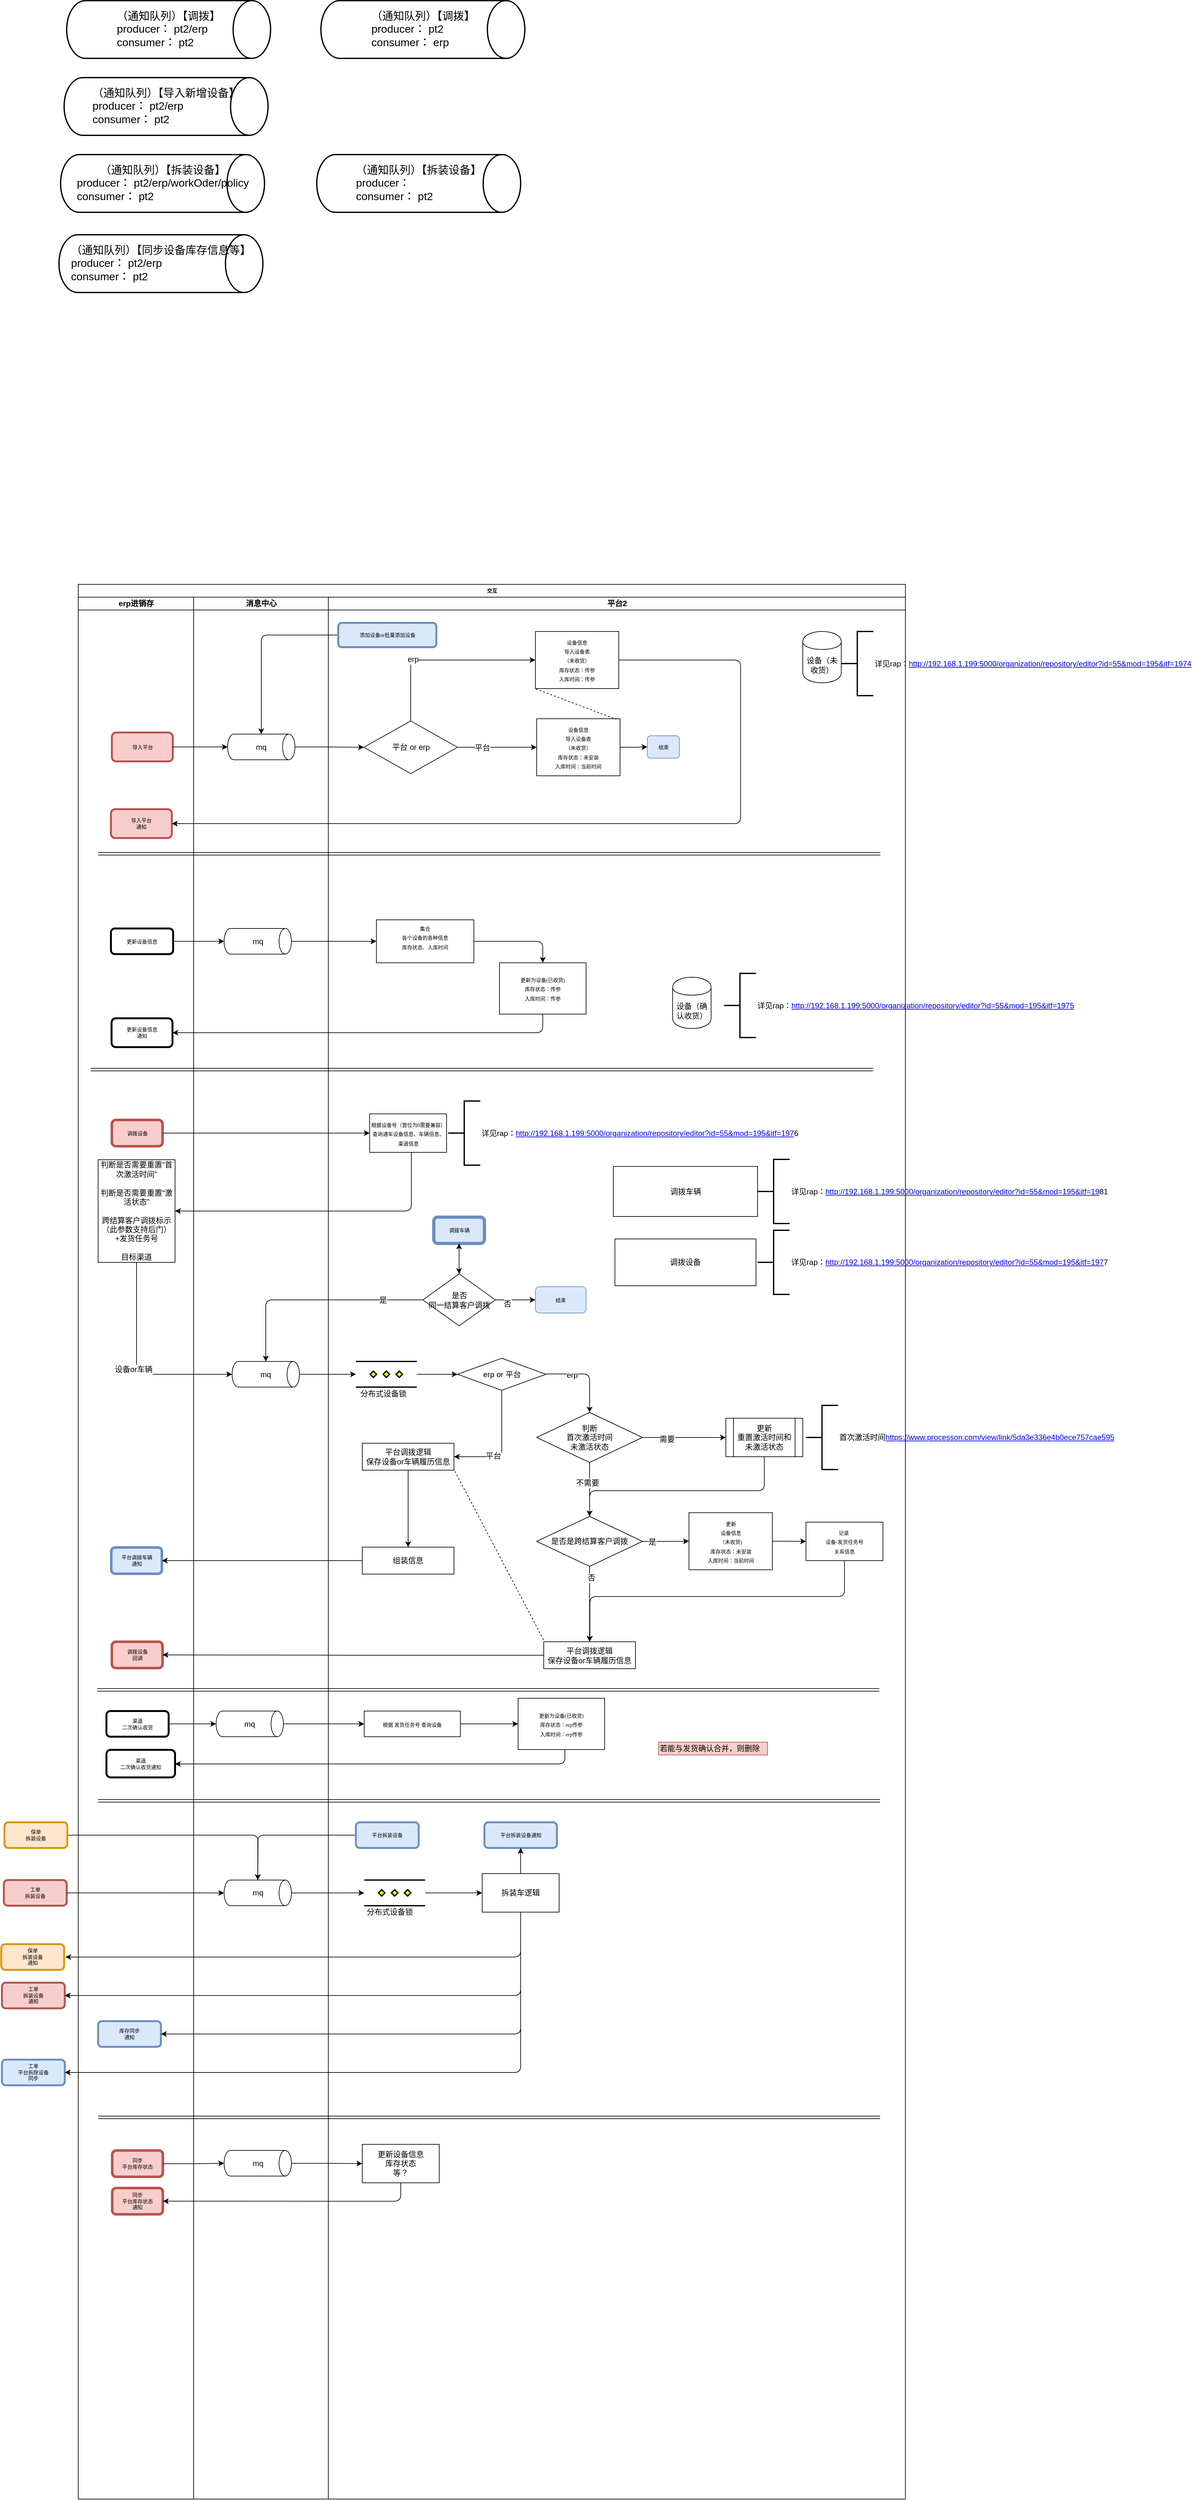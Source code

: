 <mxfile version="12.1.0" type="github" pages="1"><diagram name="Page-1" id="74e2e168-ea6b-b213-b513-2b3c1d86103e"><mxGraphModel dx="2528" dy="1646" grid="1" gridSize="10" guides="1" tooltips="1" connect="1" arrows="1" fold="1" page="1" pageScale="1" pageWidth="1100" pageHeight="850" background="#ffffff" math="0" shadow="0"><root><mxCell id="0"/><mxCell id="1" parent="0"/><mxCell id="77e6c97f196da883-1" value="交互" style="swimlane;html=1;childLayout=stackLayout;startSize=20;rounded=0;shadow=0;labelBackgroundColor=none;strokeColor=#000000;strokeWidth=1;fillColor=#ffffff;fontFamily=Verdana;fontSize=8;fontColor=#000000;align=center;" parent="1" vertex="1"><mxGeometry x="80" y="120" width="1290" height="2985" as="geometry"/></mxCell><mxCell id="77e6c97f196da883-2" value="erp进销存" style="swimlane;html=1;startSize=20;" parent="77e6c97f196da883-1" vertex="1"><mxGeometry y="20" width="180" height="2965" as="geometry"/></mxCell><mxCell id="77e6c97f196da883-8" value="导入平台" style="rounded=1;whiteSpace=wrap;html=1;shadow=0;labelBackgroundColor=none;strokeColor=#b85450;strokeWidth=3;fillColor=#f8cecc;fontFamily=Verdana;fontSize=8;align=center;" parent="77e6c97f196da883-2" vertex="1"><mxGeometry x="52.5" y="211" width="95" height="45" as="geometry"/></mxCell><mxCell id="77e6c97f196da883-9" value="更新设备信息" style="rounded=1;whiteSpace=wrap;html=1;shadow=0;labelBackgroundColor=none;strokeColor=#000000;strokeWidth=3;fillColor=#ffffff;fontFamily=Verdana;fontSize=8;fontColor=#000000;align=center;" parent="77e6c97f196da883-2" vertex="1"><mxGeometry x="51" y="516.5" width="97" height="40" as="geometry"/></mxCell><mxCell id="zzndENpx0boXt8F3LTmc-22" value="调拨设备" style="rounded=1;whiteSpace=wrap;html=1;shadow=0;labelBackgroundColor=none;strokeColor=#b85450;strokeWidth=4;fillColor=#f8cecc;fontFamily=Verdana;fontSize=8;align=center;" parent="77e6c97f196da883-2" vertex="1"><mxGeometry x="52.5" y="815" width="79" height="41" as="geometry"/></mxCell><mxCell id="zzndENpx0boXt8F3LTmc-29" value="判断是否需要重置“首次激活时间”&lt;br&gt;&lt;br&gt;判断是否需要重置“激活状态”&lt;br&gt;&lt;br&gt;跨结算客户调拨标示（此参数支持后门）&lt;br&gt;+发货任务号&lt;br&gt;&lt;br&gt;目标渠道" style="rounded=0;whiteSpace=wrap;html=1;" parent="77e6c97f196da883-2" vertex="1"><mxGeometry x="31" y="877" width="120" height="160" as="geometry"/></mxCell><mxCell id="D1fkWWdUB6Wvw9z3cZuo-23" value="导入平台&lt;br&gt;通知" style="rounded=1;whiteSpace=wrap;html=1;shadow=0;labelBackgroundColor=none;strokeColor=#b85450;strokeWidth=3;fillColor=#f8cecc;fontFamily=Verdana;fontSize=8;align=center;" parent="77e6c97f196da883-2" vertex="1"><mxGeometry x="51" y="330.5" width="95" height="45" as="geometry"/></mxCell><mxCell id="zzndENpx0boXt8F3LTmc-28" value="" style="shape=link;html=1;" parent="77e6c97f196da883-2" edge="1"><mxGeometry width="50" height="50" relative="1" as="geometry"><mxPoint x="19.5" y="736.5" as="sourcePoint"/><mxPoint x="1239.5" y="736.5" as="targetPoint"/></mxGeometry></mxCell><mxCell id="D1fkWWdUB6Wvw9z3cZuo-28" value="更新设备信息&lt;br&gt;通知" style="rounded=1;whiteSpace=wrap;html=1;shadow=0;labelBackgroundColor=none;strokeColor=#000000;strokeWidth=3;fillColor=#ffffff;fontFamily=Verdana;fontSize=8;fontColor=#000000;align=center;" parent="77e6c97f196da883-2" vertex="1"><mxGeometry x="52" y="656.5" width="95" height="45" as="geometry"/></mxCell><mxCell id="D1fkWWdUB6Wvw9z3cZuo-166" value="调拨设备&lt;br&gt;回调" style="rounded=1;whiteSpace=wrap;html=1;shadow=0;labelBackgroundColor=none;strokeColor=#b85450;strokeWidth=4;fillColor=#f8cecc;fontFamily=Verdana;fontSize=8;align=center;" parent="77e6c97f196da883-2" vertex="1"><mxGeometry x="52.5" y="1628.5" width="79" height="41" as="geometry"/></mxCell><mxCell id="D1fkWWdUB6Wvw9z3cZuo-308" value="平台调拨车辆&lt;br&gt;通知" style="rounded=1;whiteSpace=wrap;html=1;shadow=0;labelBackgroundColor=none;strokeColor=#6c8ebf;strokeWidth=4;fillColor=#dae8fc;fontFamily=Verdana;fontSize=8;align=center;" parent="77e6c97f196da883-2" vertex="1"><mxGeometry x="51.5" y="1481.5" width="79" height="41" as="geometry"/></mxCell><mxCell id="D1fkWWdUB6Wvw9z3cZuo-419" value="库存同步&lt;br&gt;通知" style="rounded=1;whiteSpace=wrap;html=1;shadow=0;labelBackgroundColor=none;strokeColor=#6c8ebf;strokeWidth=3;fillColor=#dae8fc;fontFamily=Verdana;fontSize=8;align=center;" parent="77e6c97f196da883-2" vertex="1"><mxGeometry x="31" y="2220" width="98" height="40" as="geometry"/></mxCell><mxCell id="D1fkWWdUB6Wvw9z3cZuo-430" value="" style="shape=link;html=1;" parent="77e6c97f196da883-2" edge="1"><mxGeometry width="50" height="50" relative="1" as="geometry"><mxPoint x="31" y="2370" as="sourcePoint"/><mxPoint x="1250.5" y="2370" as="targetPoint"/></mxGeometry></mxCell><mxCell id="D1fkWWdUB6Wvw9z3cZuo-433" value="同步&lt;br&gt;平台库存状态" style="rounded=1;whiteSpace=wrap;html=1;shadow=0;labelBackgroundColor=none;strokeColor=#b85450;strokeWidth=4;fillColor=#f8cecc;fontFamily=Verdana;fontSize=8;align=center;" parent="77e6c97f196da883-2" vertex="1"><mxGeometry x="53" y="2421.667" width="79" height="41" as="geometry"/></mxCell><mxCell id="D1fkWWdUB6Wvw9z3cZuo-442" value="同步&lt;br&gt;平台库存状态&lt;br&gt;通知" style="rounded=1;whiteSpace=wrap;html=1;shadow=0;labelBackgroundColor=none;strokeColor=#b85450;strokeWidth=4;fillColor=#f8cecc;fontFamily=Verdana;fontSize=8;align=center;" parent="77e6c97f196da883-2" vertex="1"><mxGeometry x="53" y="2480.167" width="79" height="41" as="geometry"/></mxCell><mxCell id="zzndENpx0boXt8F3LTmc-25" style="edgeStyle=orthogonalEdgeStyle;rounded=1;orthogonalLoop=1;jettySize=auto;html=1;entryX=0;entryY=0.5;entryDx=0;entryDy=0;" parent="77e6c97f196da883-1" source="zzndENpx0boXt8F3LTmc-22" target="zzndENpx0boXt8F3LTmc-24" edge="1"><mxGeometry relative="1" as="geometry"/></mxCell><mxCell id="D1fkWWdUB6Wvw9z3cZuo-122" style="edgeStyle=orthogonalEdgeStyle;rounded=1;orthogonalLoop=1;jettySize=auto;html=1;entryX=1;entryY=0.5;entryDx=0;entryDy=0;" parent="77e6c97f196da883-1" source="zzndENpx0boXt8F3LTmc-24" target="zzndENpx0boXt8F3LTmc-29" edge="1"><mxGeometry relative="1" as="geometry"><Array as="points"><mxPoint x="519.5" y="976.5"/></Array></mxGeometry></mxCell><mxCell id="O4f6FyTcEPhxwh4ODSin-30" style="edgeStyle=orthogonalEdgeStyle;rounded=1;orthogonalLoop=1;jettySize=auto;html=1;strokeColor=#000000;entryX=0;entryY=0.5;entryDx=0;entryDy=0;entryPerimeter=0;" parent="77e6c97f196da883-1" source="zzndENpx0boXt8F3LTmc-29" target="D1fkWWdUB6Wvw9z3cZuo-169" edge="1"><mxGeometry relative="1" as="geometry"><Array as="points"><mxPoint x="91" y="1231"/></Array><mxPoint x="90.029" y="1217.559" as="sourcePoint"/><mxPoint x="244.147" y="1347.029" as="targetPoint"/></mxGeometry></mxCell><mxCell id="O4f6FyTcEPhxwh4ODSin-33" value="设备or车辆" style="text;html=1;resizable=0;points=[];align=center;verticalAlign=middle;labelBackgroundColor=#ffffff;" parent="O4f6FyTcEPhxwh4ODSin-30" vertex="1" connectable="0"><mxGeometry x="0.029" y="-4" relative="1" as="geometry"><mxPoint x="-1" as="offset"/></mxGeometry></mxCell><mxCell id="D1fkWWdUB6Wvw9z3cZuo-162" style="edgeStyle=orthogonalEdgeStyle;rounded=1;orthogonalLoop=1;jettySize=auto;html=1;exitX=0;exitY=0.5;exitDx=0;exitDy=0;" parent="77e6c97f196da883-1" source="D1fkWWdUB6Wvw9z3cZuo-312" target="D1fkWWdUB6Wvw9z3cZuo-166" edge="1"><mxGeometry relative="1" as="geometry"><mxPoint x="329.167" y="1669.5" as="targetPoint"/><mxPoint x="705" y="1669" as="sourcePoint"/></mxGeometry></mxCell><mxCell id="D1fkWWdUB6Wvw9z3cZuo-182" style="edgeStyle=orthogonalEdgeStyle;rounded=1;orthogonalLoop=1;jettySize=auto;html=1;entryX=0.5;entryY=0;entryDx=0;entryDy=0;entryPerimeter=0;" parent="77e6c97f196da883-1" source="D1fkWWdUB6Wvw9z3cZuo-177" target="D1fkWWdUB6Wvw9z3cZuo-169" edge="1"><mxGeometry relative="1" as="geometry"/></mxCell><mxCell id="D1fkWWdUB6Wvw9z3cZuo-183" value="是" style="text;html=1;resizable=0;points=[];align=center;verticalAlign=middle;labelBackgroundColor=#ffffff;" parent="D1fkWWdUB6Wvw9z3cZuo-182" vertex="1" connectable="0"><mxGeometry x="-0.631" relative="1" as="geometry"><mxPoint as="offset"/></mxGeometry></mxCell><mxCell id="D1fkWWdUB6Wvw9z3cZuo-213" style="edgeStyle=orthogonalEdgeStyle;rounded=1;orthogonalLoop=1;jettySize=auto;html=1;entryX=0.5;entryY=0;entryDx=0;entryDy=0;entryPerimeter=0;" parent="77e6c97f196da883-1" source="D1fkWWdUB6Wvw9z3cZuo-212" target="D1fkWWdUB6Wvw9z3cZuo-170" edge="1"><mxGeometry relative="1" as="geometry"/></mxCell><mxCell id="zzndENpx0boXt8F3LTmc-4" style="edgeStyle=orthogonalEdgeStyle;rounded=1;orthogonalLoop=1;jettySize=auto;html=1;entryX=0;entryY=0.5;entryDx=0;entryDy=0;entryPerimeter=0;" parent="77e6c97f196da883-1" source="77e6c97f196da883-8" target="D1fkWWdUB6Wvw9z3cZuo-170" edge="1"><mxGeometry relative="1" as="geometry"><mxPoint x="235.5" y="307.588" as="targetPoint"/></mxGeometry></mxCell><mxCell id="D1fkWWdUB6Wvw9z3cZuo-216" style="edgeStyle=orthogonalEdgeStyle;rounded=1;orthogonalLoop=1;jettySize=auto;html=1;entryX=0;entryY=0.5;entryDx=0;entryDy=0;" parent="77e6c97f196da883-1" source="D1fkWWdUB6Wvw9z3cZuo-170" target="D1fkWWdUB6Wvw9z3cZuo-215" edge="1"><mxGeometry relative="1" as="geometry"/></mxCell><mxCell id="D1fkWWdUB6Wvw9z3cZuo-12" style="edgeStyle=orthogonalEdgeStyle;rounded=0;orthogonalLoop=1;jettySize=auto;html=1;entryX=0;entryY=0.5;entryDx=0;entryDy=0;entryPerimeter=0;" parent="77e6c97f196da883-1" source="77e6c97f196da883-9" target="D1fkWWdUB6Wvw9z3cZuo-172" edge="1"><mxGeometry relative="1" as="geometry"><mxPoint x="238.5" y="556.382" as="targetPoint"/></mxGeometry></mxCell><mxCell id="D1fkWWdUB6Wvw9z3cZuo-14" style="edgeStyle=orthogonalEdgeStyle;rounded=0;orthogonalLoop=1;jettySize=auto;html=1;" parent="77e6c97f196da883-1" source="D1fkWWdUB6Wvw9z3cZuo-172" target="zzndENpx0boXt8F3LTmc-6" edge="1"><mxGeometry relative="1" as="geometry"><mxPoint x="313.5" y="556.382" as="sourcePoint"/></mxGeometry></mxCell><mxCell id="D1fkWWdUB6Wvw9z3cZuo-225" style="edgeStyle=orthogonalEdgeStyle;rounded=1;orthogonalLoop=1;jettySize=auto;html=1;" parent="77e6c97f196da883-1" source="D1fkWWdUB6Wvw9z3cZuo-119" target="D1fkWWdUB6Wvw9z3cZuo-28" edge="1"><mxGeometry relative="1" as="geometry"><mxPoint x="329.167" y="698.667" as="targetPoint"/><Array as="points"><mxPoint x="724" y="699"/></Array></mxGeometry></mxCell><mxCell id="D1fkWWdUB6Wvw9z3cZuo-1" value="消息中心" style="swimlane;html=1;startSize=20;" parent="77e6c97f196da883-1" vertex="1"><mxGeometry x="180" y="20" width="210" height="2965" as="geometry"/></mxCell><mxCell id="D1fkWWdUB6Wvw9z3cZuo-169" value="mq" style="strokeWidth=1;html=1;shape=mxgraph.flowchart.direct_data;whiteSpace=wrap;" parent="D1fkWWdUB6Wvw9z3cZuo-1" vertex="1"><mxGeometry x="60" y="1191.5" width="105" height="40" as="geometry"/></mxCell><mxCell id="D1fkWWdUB6Wvw9z3cZuo-170" value="mq" style="strokeWidth=1;html=1;shape=mxgraph.flowchart.direct_data;whiteSpace=wrap;" parent="D1fkWWdUB6Wvw9z3cZuo-1" vertex="1"><mxGeometry x="53" y="213.5" width="105" height="40" as="geometry"/></mxCell><mxCell id="D1fkWWdUB6Wvw9z3cZuo-172" value="mq" style="strokeWidth=1;html=1;shape=mxgraph.flowchart.direct_data;whiteSpace=wrap;" parent="D1fkWWdUB6Wvw9z3cZuo-1" vertex="1"><mxGeometry x="47.5" y="516.5" width="105" height="40" as="geometry"/></mxCell><mxCell id="D1fkWWdUB6Wvw9z3cZuo-406" value="mq" style="strokeWidth=1;html=1;shape=mxgraph.flowchart.direct_data;whiteSpace=wrap;" parent="D1fkWWdUB6Wvw9z3cZuo-1" vertex="1"><mxGeometry x="47.5" y="2000.059" width="105" height="40" as="geometry"/></mxCell><mxCell id="D1fkWWdUB6Wvw9z3cZuo-437" value="mq" style="strokeWidth=1;html=1;shape=mxgraph.flowchart.direct_data;whiteSpace=wrap;" parent="D1fkWWdUB6Wvw9z3cZuo-1" vertex="1"><mxGeometry x="47.5" y="2421.559" width="105" height="40" as="geometry"/></mxCell><mxCell id="D1fkWWdUB6Wvw9z3cZuo-315" style="edgeStyle=orthogonalEdgeStyle;rounded=1;orthogonalLoop=1;jettySize=auto;html=1;entryX=1;entryY=0.5;entryDx=0;entryDy=0;endArrow=classic;endFill=1;" parent="77e6c97f196da883-1" source="D1fkWWdUB6Wvw9z3cZuo-311" target="D1fkWWdUB6Wvw9z3cZuo-308" edge="1"><mxGeometry relative="1" as="geometry"/></mxCell><mxCell id="D1fkWWdUB6Wvw9z3cZuo-399" style="edgeStyle=orthogonalEdgeStyle;rounded=1;orthogonalLoop=1;jettySize=auto;html=1;entryX=1;entryY=0.5;entryDx=0;entryDy=0;endArrow=classic;endFill=1;" parent="77e6c97f196da883-1" source="D1fkWWdUB6Wvw9z3cZuo-395" target="D1fkWWdUB6Wvw9z3cZuo-23" edge="1"><mxGeometry relative="1" as="geometry"><Array as="points"><mxPoint x="1033" y="373"/></Array></mxGeometry></mxCell><mxCell id="D1fkWWdUB6Wvw9z3cZuo-408" style="edgeStyle=orthogonalEdgeStyle;rounded=1;orthogonalLoop=1;jettySize=auto;html=1;endArrow=classic;endFill=1;" parent="77e6c97f196da883-1" source="D1fkWWdUB6Wvw9z3cZuo-402" target="D1fkWWdUB6Wvw9z3cZuo-406" edge="1"><mxGeometry relative="1" as="geometry"/></mxCell><mxCell id="D1fkWWdUB6Wvw9z3cZuo-411" style="edgeStyle=orthogonalEdgeStyle;rounded=1;orthogonalLoop=1;jettySize=auto;html=1;endArrow=classic;endFill=1;" parent="77e6c97f196da883-1" source="D1fkWWdUB6Wvw9z3cZuo-406" target="D1fkWWdUB6Wvw9z3cZuo-413" edge="1"><mxGeometry relative="1" as="geometry"><mxPoint x="440" y="2040.059" as="targetPoint"/></mxGeometry></mxCell><mxCell id="D1fkWWdUB6Wvw9z3cZuo-428" style="edgeStyle=orthogonalEdgeStyle;rounded=1;orthogonalLoop=1;jettySize=auto;html=1;endArrow=classic;endFill=1;" parent="77e6c97f196da883-1" source="D1fkWWdUB6Wvw9z3cZuo-169" target="D1fkWWdUB6Wvw9z3cZuo-426" edge="1"><mxGeometry relative="1" as="geometry"/></mxCell><mxCell id="D1fkWWdUB6Wvw9z3cZuo-438" style="edgeStyle=orthogonalEdgeStyle;rounded=1;orthogonalLoop=1;jettySize=auto;html=1;entryX=0;entryY=0.5;entryDx=0;entryDy=0;entryPerimeter=0;endArrow=classic;endFill=1;" parent="77e6c97f196da883-1" source="D1fkWWdUB6Wvw9z3cZuo-433" target="D1fkWWdUB6Wvw9z3cZuo-437" edge="1"><mxGeometry relative="1" as="geometry"/></mxCell><mxCell id="D1fkWWdUB6Wvw9z3cZuo-439" style="edgeStyle=orthogonalEdgeStyle;rounded=1;orthogonalLoop=1;jettySize=auto;html=1;endArrow=classic;endFill=1;entryX=0;entryY=0.5;entryDx=0;entryDy=0;" parent="77e6c97f196da883-1" source="D1fkWWdUB6Wvw9z3cZuo-437" target="D1fkWWdUB6Wvw9z3cZuo-440" edge="1"><mxGeometry relative="1" as="geometry"><mxPoint x="430" y="2461.559" as="targetPoint"/></mxGeometry></mxCell><mxCell id="D1fkWWdUB6Wvw9z3cZuo-441" style="edgeStyle=orthogonalEdgeStyle;rounded=1;orthogonalLoop=1;jettySize=auto;html=1;endArrow=classic;endFill=1;entryX=1;entryY=0.5;entryDx=0;entryDy=0;" parent="77e6c97f196da883-1" source="D1fkWWdUB6Wvw9z3cZuo-440" target="D1fkWWdUB6Wvw9z3cZuo-442" edge="1"><mxGeometry relative="1" as="geometry"><mxPoint x="160" y="2520" as="targetPoint"/><Array as="points"><mxPoint x="503" y="2520"/></Array></mxGeometry></mxCell><mxCell id="77e6c97f196da883-3" value="平台2" style="swimlane;html=1;startSize=20;" parent="77e6c97f196da883-1" vertex="1"><mxGeometry x="390" y="20" width="900" height="2965" as="geometry"/></mxCell><mxCell id="D1fkWWdUB6Wvw9z3cZuo-397" value="" style="edgeStyle=orthogonalEdgeStyle;rounded=1;orthogonalLoop=1;jettySize=auto;html=1;endArrow=classic;endFill=1;" parent="77e6c97f196da883-3" source="zzndENpx0boXt8F3LTmc-2" target="D1fkWWdUB6Wvw9z3cZuo-398" edge="1"><mxGeometry relative="1" as="geometry"><mxPoint x="535" y="234.0" as="targetPoint"/></mxGeometry></mxCell><mxCell id="zzndENpx0boXt8F3LTmc-2" value="&lt;span style=&quot;font-family: &amp;#34;verdana&amp;#34; ; font-size: 8px ; white-space: normal&quot;&gt;设备信息&lt;br&gt;导入设备表&lt;br&gt;（未收货）&lt;br&gt;库存状态：未安装&lt;br&gt;入库时间：当前时间&lt;/span&gt;&lt;span style=&quot;font-family: &amp;#34;verdana&amp;#34; ; font-size: 8px ; white-space: normal&quot;&gt;&lt;br&gt;&lt;/span&gt;" style="rounded=0;whiteSpace=wrap;html=1;" parent="77e6c97f196da883-3" vertex="1"><mxGeometry x="325" y="189.5" width="130" height="89" as="geometry"/></mxCell><mxCell id="D1fkWWdUB6Wvw9z3cZuo-120" style="edgeStyle=orthogonalEdgeStyle;rounded=1;orthogonalLoop=1;jettySize=auto;html=1;entryX=0.5;entryY=0;entryDx=0;entryDy=0;" parent="77e6c97f196da883-3" source="zzndENpx0boXt8F3LTmc-6" target="D1fkWWdUB6Wvw9z3cZuo-119" edge="1"><mxGeometry relative="1" as="geometry"/></mxCell><mxCell id="zzndENpx0boXt8F3LTmc-6" value="&lt;span style=&quot;font-family: &amp;#34;verdana&amp;#34; ; font-size: 8px ; white-space: normal&quot;&gt;集合&lt;br&gt;各个设备的各种信息&lt;br&gt;库存状态、入库时间&lt;br&gt;&lt;br&gt;&lt;/span&gt;" style="rounded=0;whiteSpace=wrap;html=1;" parent="77e6c97f196da883-3" vertex="1"><mxGeometry x="75" y="503" width="152" height="67" as="geometry"/></mxCell><mxCell id="zzndENpx0boXt8F3LTmc-17" value="设备（未收货）" style="shape=cylinder;whiteSpace=wrap;html=1;boundedLbl=1;backgroundOutline=1;" parent="77e6c97f196da883-3" vertex="1"><mxGeometry x="740" y="53.5" width="60" height="80" as="geometry"/></mxCell><mxCell id="zzndENpx0boXt8F3LTmc-20" value="设备（确认收货）" style="shape=cylinder;whiteSpace=wrap;html=1;boundedLbl=1;backgroundOutline=1;" parent="77e6c97f196da883-3" vertex="1"><mxGeometry x="537" y="592.5" width="60" height="80" as="geometry"/></mxCell><mxCell id="zzndENpx0boXt8F3LTmc-24" value="&lt;span style=&quot;font-family: &amp;#34;verdana&amp;#34; ; font-size: 8px ; white-space: normal&quot;&gt;根据设备号（首位为0需要兼容）&lt;br&gt;查询通车设备信息、车辆信息、渠道信息&lt;br&gt;&lt;/span&gt;" style="rounded=0;whiteSpace=wrap;html=1;" parent="77e6c97f196da883-3" vertex="1"><mxGeometry x="64.5" y="805.5" width="120" height="60" as="geometry"/></mxCell><mxCell id="zzndENpx0boXt8F3LTmc-31" value="调拨设备&lt;br&gt;" style="rounded=0;whiteSpace=wrap;html=1;" parent="77e6c97f196da883-3" vertex="1"><mxGeometry x="447" y="1000.5" width="220" height="73" as="geometry"/></mxCell><mxCell id="zzndENpx0boXt8F3LTmc-33" value="详见rap：&lt;a href=&quot;http://192.168.1.199:5000/organization/repository/editor?id=55&amp;amp;mod=195&amp;amp;itf=1975&quot;&gt;http://192.168.1.199:5000/organization/repository/editor?id=55&amp;amp;mod=195&amp;amp;itf=197&lt;/a&gt;6" style="strokeWidth=2;html=1;shape=mxgraph.flowchart.annotation_2;align=left;labelPosition=right;pointerEvents=1;connectable=0;" parent="77e6c97f196da883-3" vertex="1"><mxGeometry x="187" y="785.5" width="50" height="100" as="geometry"/></mxCell><mxCell id="zzndENpx0boXt8F3LTmc-34" value="详见rap：&lt;a href=&quot;http://192.168.1.199:5000/organization/repository/editor?id=55&amp;amp;mod=195&amp;amp;itf=1974&quot;&gt;http://192.168.1.199:5000/organization/repository/editor?id=55&amp;amp;mod=195&amp;amp;itf=1974&lt;/a&gt;" style="strokeWidth=2;html=1;shape=mxgraph.flowchart.annotation_2;align=left;labelPosition=right;pointerEvents=1;connectable=0;rotation=0;" parent="77e6c97f196da883-3" vertex="1"><mxGeometry x="800" y="53.5" width="50" height="100" as="geometry"/></mxCell><mxCell id="zzndENpx0boXt8F3LTmc-35" value="详见rap：&lt;a href=&quot;http://192.168.1.199:5000/organization/repository/editor?id=55&amp;amp;mod=195&amp;amp;itf=1975&quot;&gt;http://192.168.1.199:5000/organization/repository/editor?id=55&amp;amp;mod=195&amp;amp;itf=1975&lt;/a&gt;" style="strokeWidth=2;html=1;shape=mxgraph.flowchart.annotation_2;align=left;labelPosition=right;pointerEvents=1;connectable=0;rotation=0;" parent="77e6c97f196da883-3" vertex="1"><mxGeometry x="617" y="586.5" width="50" height="100" as="geometry"/></mxCell><mxCell id="zzndENpx0boXt8F3LTmc-39" value="详见rap：&lt;a href=&quot;http://192.168.1.199:5000/organization/repository/editor?id=55&amp;amp;mod=195&amp;amp;itf=1975&quot;&gt;http://192.168.1.199:5000/organization/repository/editor?id=55&amp;amp;mod=195&amp;amp;itf=197&lt;/a&gt;7" style="strokeWidth=2;html=1;shape=mxgraph.flowchart.annotation_2;align=left;labelPosition=right;pointerEvents=1;connectable=0;" parent="77e6c97f196da883-3" vertex="1"><mxGeometry x="669.5" y="987" width="50" height="100" as="geometry"/></mxCell><mxCell id="O4f6FyTcEPhxwh4ODSin-27" value="&lt;span style=&quot;white-space: normal&quot;&gt;调拨车辆&lt;/span&gt;" style="rounded=0;whiteSpace=wrap;html=1;" parent="77e6c97f196da883-3" vertex="1"><mxGeometry x="444.5" y="887.5" width="225" height="78" as="geometry"/></mxCell><mxCell id="O4f6FyTcEPhxwh4ODSin-31" value="详见rap：&lt;a href=&quot;http://192.168.1.199:5000/organization/repository/editor?id=55&amp;amp;mod=195&amp;amp;itf=1975&quot;&gt;http://192.168.1.199:5000/organization/repository/editor?id=55&amp;amp;mod=195&amp;amp;itf=19&lt;/a&gt;81" style="strokeWidth=2;html=1;shape=mxgraph.flowchart.annotation_2;align=left;labelPosition=right;pointerEvents=1;connectable=0;" parent="77e6c97f196da883-3" vertex="1"><mxGeometry x="669.5" y="876.5" width="50" height="100" as="geometry"/></mxCell><mxCell id="D1fkWWdUB6Wvw9z3cZuo-45" value="&lt;span style=&quot;font-family: &amp;#34;verdana&amp;#34; ; font-size: 8px&quot;&gt;记录&amp;nbsp;&lt;/span&gt;&lt;br style=&quot;font-family: &amp;#34;verdana&amp;#34; ; font-size: 8px&quot;&gt;&lt;span style=&quot;font-family: &amp;#34;verdana&amp;#34; ; font-size: 8px&quot;&gt;设备-发货任务号&lt;/span&gt;&lt;br style=&quot;font-family: &amp;#34;verdana&amp;#34; ; font-size: 8px&quot;&gt;&lt;span style=&quot;font-family: &amp;#34;verdana&amp;#34; ; font-size: 8px&quot;&gt;关系信息&lt;/span&gt;" style="rounded=0;whiteSpace=wrap;html=1;" parent="77e6c97f196da883-3" vertex="1"><mxGeometry x="745" y="1442" width="120" height="60" as="geometry"/></mxCell><mxCell id="D1fkWWdUB6Wvw9z3cZuo-119" value="&lt;span style=&quot;font-family: &amp;#34;verdana&amp;#34; ; font-size: 8px ; white-space: normal&quot;&gt;更新为设备(已收货)&lt;br&gt;库存状态：传参&lt;br&gt;入库时间：&lt;/span&gt;&lt;span style=&quot;font-family: &amp;#34;verdana&amp;#34; ; font-size: 8px&quot;&gt;传参&lt;/span&gt;&lt;span style=&quot;font-family: &amp;#34;verdana&amp;#34; ; font-size: 8px ; white-space: normal&quot;&gt;&lt;br&gt;&lt;/span&gt;" style="rounded=0;whiteSpace=wrap;html=1;" parent="77e6c97f196da883-3" vertex="1"><mxGeometry x="267" y="570" width="135" height="80" as="geometry"/></mxCell><mxCell id="D1fkWWdUB6Wvw9z3cZuo-124" value="首次激活时间&lt;a href=&quot;https://www.processon.com/view/link/5da3e336e4b0ece757cae595&quot;&gt;https://www.processon.com/view/link/5da3e336e4b0ece757cae595&lt;/a&gt;" style="strokeWidth=2;html=1;shape=mxgraph.flowchart.annotation_2;align=left;labelPosition=right;pointerEvents=1;connectable=0;" parent="77e6c97f196da883-3" vertex="1"><mxGeometry x="745" y="1260" width="50" height="100" as="geometry"/></mxCell><mxCell id="D1fkWWdUB6Wvw9z3cZuo-152" value="" style="edgeStyle=orthogonalEdgeStyle;rounded=1;orthogonalLoop=1;jettySize=auto;html=1;" parent="77e6c97f196da883-3" source="D1fkWWdUB6Wvw9z3cZuo-125" target="D1fkWWdUB6Wvw9z3cZuo-150" edge="1"><mxGeometry relative="1" as="geometry"/></mxCell><mxCell id="D1fkWWdUB6Wvw9z3cZuo-154" value="是" style="text;html=1;resizable=0;points=[];align=center;verticalAlign=middle;labelBackgroundColor=#ffffff;" parent="D1fkWWdUB6Wvw9z3cZuo-152" vertex="1" connectable="0"><mxGeometry x="-0.583" y="-1" relative="1" as="geometry"><mxPoint as="offset"/></mxGeometry></mxCell><mxCell id="D1fkWWdUB6Wvw9z3cZuo-125" value="&lt;span style=&quot;white-space: normal&quot;&gt;是否是跨结算客户调拨&lt;/span&gt;" style="rhombus;whiteSpace=wrap;html=1;" parent="77e6c97f196da883-3" vertex="1"><mxGeometry x="325" y="1433" width="165" height="78" as="geometry"/></mxCell><mxCell id="D1fkWWdUB6Wvw9z3cZuo-160" style="edgeStyle=orthogonalEdgeStyle;rounded=1;orthogonalLoop=1;jettySize=auto;html=1;entryX=0.5;entryY=0;entryDx=0;entryDy=0;" parent="77e6c97f196da883-3" source="D1fkWWdUB6Wvw9z3cZuo-128" target="D1fkWWdUB6Wvw9z3cZuo-125" edge="1"><mxGeometry relative="1" as="geometry"><Array as="points"><mxPoint x="679.5" y="1393"/><mxPoint x="407.5" y="1393"/></Array></mxGeometry></mxCell><mxCell id="D1fkWWdUB6Wvw9z3cZuo-128" value="&lt;span style=&quot;white-space: normal&quot;&gt;更新&lt;/span&gt;&lt;br style=&quot;white-space: normal&quot;&gt;&lt;span style=&quot;white-space: normal&quot;&gt;重置激活时间和未激活状态&lt;/span&gt;" style="shape=process;whiteSpace=wrap;html=1;backgroundOutline=1;" parent="77e6c97f196da883-3" vertex="1"><mxGeometry x="620" y="1280" width="120" height="60" as="geometry"/></mxCell><mxCell id="D1fkWWdUB6Wvw9z3cZuo-136" style="edgeStyle=orthogonalEdgeStyle;rounded=1;orthogonalLoop=1;jettySize=auto;html=1;" parent="77e6c97f196da883-3" source="D1fkWWdUB6Wvw9z3cZuo-134" target="D1fkWWdUB6Wvw9z3cZuo-128" edge="1"><mxGeometry relative="1" as="geometry"/></mxCell><mxCell id="D1fkWWdUB6Wvw9z3cZuo-138" value="需要" style="text;html=1;resizable=0;points=[];align=center;verticalAlign=middle;labelBackgroundColor=#ffffff;" parent="D1fkWWdUB6Wvw9z3cZuo-136" vertex="1" connectable="0"><mxGeometry x="0.003" y="-47" relative="1" as="geometry"><mxPoint x="-27.5" y="-44.5" as="offset"/></mxGeometry></mxCell><mxCell id="D1fkWWdUB6Wvw9z3cZuo-139" style="edgeStyle=orthogonalEdgeStyle;rounded=1;orthogonalLoop=1;jettySize=auto;html=1;entryX=0.5;entryY=0;entryDx=0;entryDy=0;exitX=0.5;exitY=1;exitDx=0;exitDy=0;" parent="77e6c97f196da883-3" source="D1fkWWdUB6Wvw9z3cZuo-134" target="D1fkWWdUB6Wvw9z3cZuo-125" edge="1"><mxGeometry relative="1" as="geometry"><mxPoint x="437.5" y="1383.471" as="sourcePoint"/></mxGeometry></mxCell><mxCell id="D1fkWWdUB6Wvw9z3cZuo-142" value="不需要" style="text;html=1;resizable=0;points=[];align=center;verticalAlign=middle;labelBackgroundColor=#ffffff;" parent="D1fkWWdUB6Wvw9z3cZuo-139" vertex="1" connectable="0"><mxGeometry x="-0.246" y="-4" relative="1" as="geometry"><mxPoint as="offset"/></mxGeometry></mxCell><mxCell id="D1fkWWdUB6Wvw9z3cZuo-134" value="判断&lt;br&gt;首次激活时间&lt;br&gt;未激活状态" style="rhombus;whiteSpace=wrap;html=1;" parent="77e6c97f196da883-3" vertex="1"><mxGeometry x="325" y="1271" width="165" height="78" as="geometry"/></mxCell><mxCell id="D1fkWWdUB6Wvw9z3cZuo-153" value="" style="edgeStyle=orthogonalEdgeStyle;rounded=1;orthogonalLoop=1;jettySize=auto;html=1;" parent="77e6c97f196da883-3" source="D1fkWWdUB6Wvw9z3cZuo-150" target="D1fkWWdUB6Wvw9z3cZuo-45" edge="1"><mxGeometry relative="1" as="geometry"/></mxCell><mxCell id="D1fkWWdUB6Wvw9z3cZuo-150" value="&lt;span style=&quot;font-family: &amp;#34;verdana&amp;#34; ; font-size: 8px ; white-space: normal&quot;&gt;更新&lt;br&gt;设备信息&lt;br&gt;（未收货)&lt;br&gt;库存状态：未安装&lt;br&gt;入库时间：当前时间&lt;br&gt;&lt;/span&gt;" style="rounded=0;whiteSpace=wrap;html=1;" parent="77e6c97f196da883-3" vertex="1"><mxGeometry x="562.5" y="1427.265" width="130" height="89" as="geometry"/></mxCell><mxCell id="D1fkWWdUB6Wvw9z3cZuo-157" style="edgeStyle=orthogonalEdgeStyle;rounded=1;orthogonalLoop=1;jettySize=auto;html=1;exitX=0.5;exitY=1;exitDx=0;exitDy=0;entryX=0.5;entryY=0;entryDx=0;entryDy=0;" parent="77e6c97f196da883-3" source="D1fkWWdUB6Wvw9z3cZuo-45" target="D1fkWWdUB6Wvw9z3cZuo-312" edge="1"><mxGeometry relative="1" as="geometry"><mxPoint x="402.5" y="1618.667" as="targetPoint"/><Array as="points"><mxPoint x="805" y="1558"/><mxPoint x="408" y="1558"/><mxPoint x="408" y="1619"/></Array></mxGeometry></mxCell><mxCell id="D1fkWWdUB6Wvw9z3cZuo-155" style="edgeStyle=orthogonalEdgeStyle;rounded=1;orthogonalLoop=1;jettySize=auto;html=1;" parent="77e6c97f196da883-3" source="D1fkWWdUB6Wvw9z3cZuo-125" target="D1fkWWdUB6Wvw9z3cZuo-312" edge="1"><mxGeometry relative="1" as="geometry"><mxPoint x="407.5" y="1618.5" as="targetPoint"/><Array as="points"/></mxGeometry></mxCell><mxCell id="D1fkWWdUB6Wvw9z3cZuo-156" value="否" style="text;html=1;resizable=0;points=[];align=center;verticalAlign=middle;labelBackgroundColor=#ffffff;" parent="D1fkWWdUB6Wvw9z3cZuo-155" vertex="1" connectable="0"><mxGeometry x="-0.702" y="2" relative="1" as="geometry"><mxPoint as="offset"/></mxGeometry></mxCell><mxCell id="D1fkWWdUB6Wvw9z3cZuo-180" style="edgeStyle=orthogonalEdgeStyle;rounded=1;orthogonalLoop=1;jettySize=auto;html=1;entryX=0.5;entryY=0;entryDx=0;entryDy=0;" parent="77e6c97f196da883-3" source="D1fkWWdUB6Wvw9z3cZuo-175" target="D1fkWWdUB6Wvw9z3cZuo-177" edge="1"><mxGeometry relative="1" as="geometry"/></mxCell><mxCell id="D1fkWWdUB6Wvw9z3cZuo-175" value="调拨车辆" style="rounded=1;whiteSpace=wrap;html=1;shadow=0;labelBackgroundColor=none;strokeColor=#6c8ebf;strokeWidth=5;fillColor=#dae8fc;fontFamily=Verdana;fontSize=8;align=center;" parent="77e6c97f196da883-3" vertex="1"><mxGeometry x="164.5" y="966.5" width="79" height="41" as="geometry"/></mxCell><mxCell id="s87jRDJJuABOHA1_RDAK-1" value="" style="edgeStyle=orthogonalEdgeStyle;rounded=1;orthogonalLoop=1;jettySize=auto;html=1;endArrow=classic;endFill=1;" edge="1" parent="77e6c97f196da883-3" source="D1fkWWdUB6Wvw9z3cZuo-177" target="D1fkWWdUB6Wvw9z3cZuo-175"><mxGeometry relative="1" as="geometry"/></mxCell><mxCell id="D1fkWWdUB6Wvw9z3cZuo-177" value="是否&lt;br&gt;同一结算客户调拨" style="rhombus;whiteSpace=wrap;html=1;" parent="77e6c97f196da883-3" vertex="1"><mxGeometry x="147.5" y="1055" width="113" height="81" as="geometry"/></mxCell><mxCell id="D1fkWWdUB6Wvw9z3cZuo-179" value="结束" style="rounded=1;whiteSpace=wrap;html=1;shadow=0;labelBackgroundColor=none;strokeColor=#6c8ebf;strokeWidth=1;fillColor=#dae8fc;fontFamily=Verdana;fontSize=8;align=center;" parent="77e6c97f196da883-3" vertex="1"><mxGeometry x="323" y="1075" width="79" height="41" as="geometry"/></mxCell><mxCell id="D1fkWWdUB6Wvw9z3cZuo-178" style="edgeStyle=orthogonalEdgeStyle;rounded=1;orthogonalLoop=1;jettySize=auto;html=1;entryX=0;entryY=0.5;entryDx=0;entryDy=0;" parent="77e6c97f196da883-3" source="D1fkWWdUB6Wvw9z3cZuo-177" target="D1fkWWdUB6Wvw9z3cZuo-179" edge="1"><mxGeometry relative="1" as="geometry"><mxPoint x="299.5" y="1073.5" as="targetPoint"/></mxGeometry></mxCell><mxCell id="D1fkWWdUB6Wvw9z3cZuo-181" value="否" style="text;html=1;resizable=0;points=[];align=center;verticalAlign=middle;labelBackgroundColor=#ffffff;" parent="D1fkWWdUB6Wvw9z3cZuo-178" vertex="1" connectable="0"><mxGeometry x="-0.432" y="-6" relative="1" as="geometry"><mxPoint as="offset"/></mxGeometry></mxCell><mxCell id="D1fkWWdUB6Wvw9z3cZuo-195" value="渠道&lt;br&gt;二次确认收货" style="rounded=1;whiteSpace=wrap;html=1;shadow=0;labelBackgroundColor=none;strokeColor=#000000;strokeWidth=3;fillColor=#ffffff;fontFamily=Verdana;fontSize=8;fontColor=#000000;align=center;" parent="77e6c97f196da883-3" vertex="1"><mxGeometry x="-346" y="1736.559" width="97" height="40" as="geometry"/></mxCell><mxCell id="D1fkWWdUB6Wvw9z3cZuo-196" value="渠道&lt;br&gt;二次确认收货通知" style="rounded=1;whiteSpace=wrap;html=1;shadow=0;labelBackgroundColor=none;strokeColor=#000000;strokeWidth=3;fillColor=#ffffff;fontFamily=Verdana;fontSize=8;fontColor=#000000;align=center;" parent="77e6c97f196da883-3" vertex="1"><mxGeometry x="-346" y="1797" width="107" height="43" as="geometry"/></mxCell><mxCell id="D1fkWWdUB6Wvw9z3cZuo-197" style="edgeStyle=orthogonalEdgeStyle;rounded=0;orthogonalLoop=1;jettySize=auto;html=1;entryX=0;entryY=0.5;entryDx=0;entryDy=0;entryPerimeter=0;" parent="77e6c97f196da883-3" source="D1fkWWdUB6Wvw9z3cZuo-195" target="D1fkWWdUB6Wvw9z3cZuo-202" edge="1"><mxGeometry relative="1" as="geometry"><mxPoint x="-244" y="1636.441" as="targetPoint"/></mxGeometry></mxCell><mxCell id="D1fkWWdUB6Wvw9z3cZuo-202" value="mq" style="strokeWidth=1;html=1;shape=mxgraph.flowchart.direct_data;whiteSpace=wrap;" parent="77e6c97f196da883-3" vertex="1"><mxGeometry x="-175" y="1736.559" width="105" height="40" as="geometry"/></mxCell><mxCell id="D1fkWWdUB6Wvw9z3cZuo-204" value="&lt;span style=&quot;font-family: &amp;#34;verdana&amp;#34; ; font-size: 8px ; white-space: normal&quot;&gt;根据&amp;nbsp;&lt;/span&gt;&lt;span style=&quot;font-family: &amp;#34;verdana&amp;#34; ; font-size: 8px ; white-space: normal&quot;&gt;发货任务号&amp;nbsp;查询设备&lt;br&gt;&lt;/span&gt;" style="rounded=0;whiteSpace=wrap;html=1;" parent="77e6c97f196da883-3" vertex="1"><mxGeometry x="56" y="1736.559" width="150" height="40" as="geometry"/></mxCell><mxCell id="D1fkWWdUB6Wvw9z3cZuo-198" style="edgeStyle=orthogonalEdgeStyle;rounded=0;orthogonalLoop=1;jettySize=auto;html=1;" parent="77e6c97f196da883-3" source="D1fkWWdUB6Wvw9z3cZuo-202" target="D1fkWWdUB6Wvw9z3cZuo-204" edge="1"><mxGeometry relative="1" as="geometry"><mxPoint x="-169" y="1636.441" as="sourcePoint"/></mxGeometry></mxCell><mxCell id="D1fkWWdUB6Wvw9z3cZuo-205" value="&lt;span style=&quot;font-family: &amp;#34;verdana&amp;#34; ; font-size: 8px ; white-space: normal&quot;&gt;更新为设备(已收货)&lt;br&gt;库存状态：erp传参&lt;br&gt;入库时间：&lt;/span&gt;&lt;span style=&quot;font-family: &amp;#34;verdana&amp;#34; ; font-size: 8px&quot;&gt;erp传参&lt;/span&gt;&lt;span style=&quot;font-family: &amp;#34;verdana&amp;#34; ; font-size: 8px ; white-space: normal&quot;&gt;&lt;br&gt;&lt;/span&gt;" style="rounded=0;whiteSpace=wrap;html=1;" parent="77e6c97f196da883-3" vertex="1"><mxGeometry x="296" y="1716.559" width="135" height="80" as="geometry"/></mxCell><mxCell id="D1fkWWdUB6Wvw9z3cZuo-200" style="edgeStyle=orthogonalEdgeStyle;rounded=1;orthogonalLoop=1;jettySize=auto;html=1;" parent="77e6c97f196da883-3" source="D1fkWWdUB6Wvw9z3cZuo-205" target="D1fkWWdUB6Wvw9z3cZuo-196" edge="1"><mxGeometry relative="1" as="geometry"><mxPoint x="-69.167" y="1818.667" as="targetPoint"/><Array as="points"><mxPoint x="369" y="1819"/></Array></mxGeometry></mxCell><mxCell id="D1fkWWdUB6Wvw9z3cZuo-203" style="edgeStyle=orthogonalEdgeStyle;rounded=1;orthogonalLoop=1;jettySize=auto;html=1;entryX=0;entryY=0.5;entryDx=0;entryDy=0;" parent="77e6c97f196da883-3" source="D1fkWWdUB6Wvw9z3cZuo-204" target="D1fkWWdUB6Wvw9z3cZuo-205" edge="1"><mxGeometry relative="1" as="geometry"/></mxCell><mxCell id="D1fkWWdUB6Wvw9z3cZuo-207" value="" style="shape=link;html=1;" parent="77e6c97f196da883-3" edge="1"><mxGeometry width="50" height="50" relative="1" as="geometry"><mxPoint x="-360.5" y="1703.559" as="sourcePoint"/><mxPoint x="859.5" y="1703.559" as="targetPoint"/></mxGeometry></mxCell><mxCell id="D1fkWWdUB6Wvw9z3cZuo-208" value="" style="shape=link;html=1;" parent="77e6c97f196da883-3" edge="1"><mxGeometry width="50" height="50" relative="1" as="geometry"><mxPoint x="-359" y="1876.5" as="sourcePoint"/><mxPoint x="860.5" y="1876.5" as="targetPoint"/></mxGeometry></mxCell><mxCell id="D1fkWWdUB6Wvw9z3cZuo-206" value="" style="shape=link;html=1;" parent="77e6c97f196da883-3" edge="1"><mxGeometry width="50" height="50" relative="1" as="geometry"><mxPoint x="-359" y="400" as="sourcePoint"/><mxPoint x="861.0" y="400" as="targetPoint"/></mxGeometry></mxCell><mxCell id="D1fkWWdUB6Wvw9z3cZuo-212" value="添加设备or批量添加设备" style="rounded=1;whiteSpace=wrap;html=1;shadow=0;labelBackgroundColor=none;strokeColor=#6c8ebf;strokeWidth=3;fillColor=#dae8fc;fontFamily=Verdana;fontSize=8;align=center;" parent="77e6c97f196da883-3" vertex="1"><mxGeometry x="15.5" y="40" width="153" height="38" as="geometry"/></mxCell><mxCell id="D1fkWWdUB6Wvw9z3cZuo-217" style="edgeStyle=orthogonalEdgeStyle;rounded=1;orthogonalLoop=1;jettySize=auto;html=1;" parent="77e6c97f196da883-3" source="D1fkWWdUB6Wvw9z3cZuo-215" target="zzndENpx0boXt8F3LTmc-2" edge="1"><mxGeometry relative="1" as="geometry"/></mxCell><mxCell id="D1fkWWdUB6Wvw9z3cZuo-220" value="平台" style="text;html=1;resizable=0;points=[];align=center;verticalAlign=middle;labelBackgroundColor=#ffffff;" parent="D1fkWWdUB6Wvw9z3cZuo-217" vertex="1" connectable="0"><mxGeometry x="0.005" y="-23" relative="1" as="geometry"><mxPoint x="-24" y="-22" as="offset"/></mxGeometry></mxCell><mxCell id="D1fkWWdUB6Wvw9z3cZuo-218" style="edgeStyle=orthogonalEdgeStyle;rounded=1;orthogonalLoop=1;jettySize=auto;html=1;exitX=0.5;exitY=0;exitDx=0;exitDy=0;entryX=0;entryY=0.5;entryDx=0;entryDy=0;" parent="77e6c97f196da883-3" source="D1fkWWdUB6Wvw9z3cZuo-215" target="D1fkWWdUB6Wvw9z3cZuo-395" edge="1"><mxGeometry relative="1" as="geometry"><mxPoint x="234" y="137" as="targetPoint"/></mxGeometry></mxCell><mxCell id="D1fkWWdUB6Wvw9z3cZuo-219" value="erp" style="text;html=1;resizable=0;points=[];align=center;verticalAlign=middle;labelBackgroundColor=#ffffff;" parent="D1fkWWdUB6Wvw9z3cZuo-218" vertex="1" connectable="0"><mxGeometry x="-0.32" y="1" relative="1" as="geometry"><mxPoint as="offset"/></mxGeometry></mxCell><mxCell id="D1fkWWdUB6Wvw9z3cZuo-215" value="平台 or erp" style="rhombus;whiteSpace=wrap;html=1;strokeWidth=1;" parent="77e6c97f196da883-3" vertex="1"><mxGeometry x="55.5" y="193" width="146" height="82" as="geometry"/></mxCell><mxCell id="D1fkWWdUB6Wvw9z3cZuo-229" style="edgeStyle=orthogonalEdgeStyle;rounded=1;orthogonalLoop=1;jettySize=auto;html=1;entryX=0.5;entryY=0;entryDx=0;entryDy=0;" parent="77e6c97f196da883-3" target="D1fkWWdUB6Wvw9z3cZuo-134" edge="1"><mxGeometry relative="1" as="geometry"><mxPoint x="340" y="1211" as="sourcePoint"/><mxPoint x="280" y="1280" as="targetPoint"/><Array as="points"><mxPoint x="408" y="1211"/></Array></mxGeometry></mxCell><mxCell id="D1fkWWdUB6Wvw9z3cZuo-234" value="erp" style="text;html=1;resizable=0;points=[];align=center;verticalAlign=middle;labelBackgroundColor=#ffffff;" parent="D1fkWWdUB6Wvw9z3cZuo-229" vertex="1" connectable="0"><mxGeometry x="-0.374" y="-2" relative="1" as="geometry"><mxPoint as="offset"/></mxGeometry></mxCell><mxCell id="D1fkWWdUB6Wvw9z3cZuo-226" value="erp or 平台" style="rhombus;whiteSpace=wrap;html=1;" parent="77e6c97f196da883-3" vertex="1"><mxGeometry x="201.5" y="1186.5" width="138" height="50" as="geometry"/></mxCell><mxCell id="D1fkWWdUB6Wvw9z3cZuo-313" style="rounded=1;orthogonalLoop=1;jettySize=auto;html=1;entryX=0.006;entryY=-0.016;entryDx=0;entryDy=0;entryPerimeter=0;exitX=1.01;exitY=1.04;exitDx=0;exitDy=0;exitPerimeter=0;dashed=1;endArrow=none;endFill=0;" parent="77e6c97f196da883-3" source="D1fkWWdUB6Wvw9z3cZuo-309" target="D1fkWWdUB6Wvw9z3cZuo-312" edge="1"><mxGeometry relative="1" as="geometry"><Array as="points"/></mxGeometry></mxCell><mxCell id="D1fkWWdUB6Wvw9z3cZuo-314" style="edgeStyle=orthogonalEdgeStyle;rounded=1;orthogonalLoop=1;jettySize=auto;html=1;endArrow=classic;endFill=1;" parent="77e6c97f196da883-3" source="D1fkWWdUB6Wvw9z3cZuo-309" target="D1fkWWdUB6Wvw9z3cZuo-311" edge="1"><mxGeometry relative="1" as="geometry"/></mxCell><mxCell id="D1fkWWdUB6Wvw9z3cZuo-309" value="平台调拨逻辑&lt;br&gt;保存设备or车辆履历信息" style="rounded=0;whiteSpace=wrap;html=1;" parent="77e6c97f196da883-3" vertex="1"><mxGeometry x="53" y="1319" width="143" height="42" as="geometry"/></mxCell><mxCell id="D1fkWWdUB6Wvw9z3cZuo-227" style="edgeStyle=orthogonalEdgeStyle;rounded=1;orthogonalLoop=1;jettySize=auto;html=1;exitX=0.5;exitY=1;exitDx=0;exitDy=0;" parent="77e6c97f196da883-3" source="D1fkWWdUB6Wvw9z3cZuo-226" target="D1fkWWdUB6Wvw9z3cZuo-309" edge="1"><mxGeometry relative="1" as="geometry"><mxPoint x="80" y="1340" as="targetPoint"/><mxPoint x="100" y="1250" as="sourcePoint"/><Array as="points"><mxPoint x="270" y="1236"/><mxPoint x="270" y="1340"/></Array></mxGeometry></mxCell><mxCell id="D1fkWWdUB6Wvw9z3cZuo-228" value="平台" style="text;html=1;resizable=0;points=[];align=center;verticalAlign=middle;labelBackgroundColor=#ffffff;" parent="D1fkWWdUB6Wvw9z3cZuo-227" vertex="1" connectable="0"><mxGeometry x="0.322" y="-1" relative="1" as="geometry"><mxPoint as="offset"/></mxGeometry></mxCell><mxCell id="D1fkWWdUB6Wvw9z3cZuo-311" value="组装信息" style="rounded=0;whiteSpace=wrap;html=1;" parent="77e6c97f196da883-3" vertex="1"><mxGeometry x="53" y="1481" width="143" height="42" as="geometry"/></mxCell><mxCell id="D1fkWWdUB6Wvw9z3cZuo-312" value="平台调拨逻辑&lt;br&gt;保存设备or车辆履历信息" style="rounded=0;whiteSpace=wrap;html=1;" parent="77e6c97f196da883-3" vertex="1"><mxGeometry x="336" y="1628.5" width="143" height="42" as="geometry"/></mxCell><mxCell id="D1fkWWdUB6Wvw9z3cZuo-395" value="&lt;span style=&quot;font-family: &amp;#34;verdana&amp;#34; ; font-size: 8px ; white-space: normal&quot;&gt;设备信息&lt;br&gt;导入设备表&lt;br&gt;（未收货）&lt;br&gt;库存状态：传参&lt;br&gt;入库时间：&lt;/span&gt;&lt;span style=&quot;font-family: &amp;#34;verdana&amp;#34; ; font-size: 8px&quot;&gt;传参&lt;/span&gt;&lt;span style=&quot;font-family: &amp;#34;verdana&amp;#34; ; font-size: 8px ; white-space: normal&quot;&gt;&lt;br&gt;&lt;/span&gt;" style="rounded=0;whiteSpace=wrap;html=1;" parent="77e6c97f196da883-3" vertex="1"><mxGeometry x="323" y="53.5" width="130" height="89" as="geometry"/></mxCell><mxCell id="D1fkWWdUB6Wvw9z3cZuo-398" value="结束" style="rounded=1;whiteSpace=wrap;html=1;shadow=0;labelBackgroundColor=none;strokeColor=#6c8ebf;strokeWidth=1;fillColor=#dae8fc;fontFamily=Verdana;fontSize=8;align=center;" parent="77e6c97f196da883-3" vertex="1"><mxGeometry x="497.5" y="216" width="50" height="35" as="geometry"/></mxCell><mxCell id="D1fkWWdUB6Wvw9z3cZuo-400" style="rounded=1;orthogonalLoop=1;jettySize=auto;html=1;entryX=0.955;entryY=0.009;entryDx=0;entryDy=0;entryPerimeter=0;exitX=0.006;exitY=1.007;exitDx=0;exitDy=0;exitPerimeter=0;dashed=1;endArrow=none;endFill=0;" parent="77e6c97f196da883-3" source="D1fkWWdUB6Wvw9z3cZuo-395" target="zzndENpx0boXt8F3LTmc-2" edge="1"><mxGeometry relative="1" as="geometry"><mxPoint x="685.43" y="197.68" as="sourcePoint"/><mxPoint x="824.858" y="462.828" as="targetPoint"/><Array as="points"/></mxGeometry></mxCell><mxCell id="D1fkWWdUB6Wvw9z3cZuo-402" value="平台拆装设备" style="rounded=1;whiteSpace=wrap;html=1;shadow=0;labelBackgroundColor=none;strokeColor=#6c8ebf;strokeWidth=3;fillColor=#dae8fc;fontFamily=Verdana;fontSize=8;align=center;" parent="77e6c97f196da883-3" vertex="1"><mxGeometry x="43" y="1910" width="98" height="40" as="geometry"/></mxCell><mxCell id="D1fkWWdUB6Wvw9z3cZuo-412" value="拆装车逻辑" style="rounded=0;whiteSpace=wrap;html=1;strokeWidth=1;" parent="77e6c97f196da883-3" vertex="1"><mxGeometry x="240" y="1990" width="120" height="60" as="geometry"/></mxCell><mxCell id="D1fkWWdUB6Wvw9z3cZuo-414" style="edgeStyle=orthogonalEdgeStyle;rounded=1;orthogonalLoop=1;jettySize=auto;html=1;endArrow=classic;endFill=1;" parent="77e6c97f196da883-3" source="D1fkWWdUB6Wvw9z3cZuo-413" target="D1fkWWdUB6Wvw9z3cZuo-412" edge="1"><mxGeometry relative="1" as="geometry"/></mxCell><mxCell id="D1fkWWdUB6Wvw9z3cZuo-413" value="" style="verticalLabelPosition=bottom;verticalAlign=top;html=1;strokeWidth=2;shape=mxgraph.flowchart.parallel_mode;pointerEvents=1" parent="77e6c97f196da883-3" vertex="1"><mxGeometry x="56" y="2000" width="95" height="40" as="geometry"/></mxCell><mxCell id="D1fkWWdUB6Wvw9z3cZuo-416" value="平台拆装设备通知" style="rounded=1;whiteSpace=wrap;html=1;shadow=0;labelBackgroundColor=none;strokeColor=#6c8ebf;strokeWidth=3;fillColor=#dae8fc;fontFamily=Verdana;fontSize=8;align=center;" parent="77e6c97f196da883-3" vertex="1"><mxGeometry x="243.5" y="1910" width="113" height="40" as="geometry"/></mxCell><mxCell id="D1fkWWdUB6Wvw9z3cZuo-415" style="edgeStyle=orthogonalEdgeStyle;rounded=1;orthogonalLoop=1;jettySize=auto;html=1;endArrow=classic;endFill=1;" parent="77e6c97f196da883-3" source="D1fkWWdUB6Wvw9z3cZuo-412" target="D1fkWWdUB6Wvw9z3cZuo-416" edge="1"><mxGeometry relative="1" as="geometry"><mxPoint x="300" y="1960" as="targetPoint"/></mxGeometry></mxCell><mxCell id="D1fkWWdUB6Wvw9z3cZuo-425" value="分布式设备锁" style="text;html=1;resizable=0;points=[];autosize=1;align=left;verticalAlign=top;spacingTop=-4;" parent="77e6c97f196da883-3" vertex="1"><mxGeometry x="57.5" y="2040" width="90" height="20" as="geometry"/></mxCell><mxCell id="D1fkWWdUB6Wvw9z3cZuo-429" style="edgeStyle=orthogonalEdgeStyle;rounded=1;orthogonalLoop=1;jettySize=auto;html=1;entryX=0;entryY=0.5;entryDx=0;entryDy=0;endArrow=classic;endFill=1;" parent="77e6c97f196da883-3" source="D1fkWWdUB6Wvw9z3cZuo-426" target="D1fkWWdUB6Wvw9z3cZuo-226" edge="1"><mxGeometry relative="1" as="geometry"/></mxCell><mxCell id="D1fkWWdUB6Wvw9z3cZuo-426" value="" style="verticalLabelPosition=bottom;verticalAlign=top;html=1;strokeWidth=2;shape=mxgraph.flowchart.parallel_mode;pointerEvents=1" parent="77e6c97f196da883-3" vertex="1"><mxGeometry x="43" y="1191.5" width="95" height="40" as="geometry"/></mxCell><mxCell id="D1fkWWdUB6Wvw9z3cZuo-427" value="分布式设备锁" style="text;html=1;resizable=0;points=[];autosize=1;align=left;verticalAlign=top;spacingTop=-4;" parent="77e6c97f196da883-3" vertex="1"><mxGeometry x="48" y="1231.5" width="90" height="20" as="geometry"/></mxCell><mxCell id="D1fkWWdUB6Wvw9z3cZuo-440" value="更新设备信息&lt;br&gt;库存状态&lt;br&gt;等？" style="rounded=0;whiteSpace=wrap;html=1;strokeWidth=1;" parent="77e6c97f196da883-3" vertex="1"><mxGeometry x="53" y="2412" width="120" height="60" as="geometry"/></mxCell><mxCell id="D1fkWWdUB6Wvw9z3cZuo-401" value="若能与发货确认合并，则删除" style="text;html=1;resizable=0;points=[];autosize=1;align=left;verticalAlign=top;spacingTop=-4;fillColor=#f8cecc;strokeColor=#b85450;" parent="1" vertex="1"><mxGeometry x="985" y="1925" width="170" height="20" as="geometry"/></mxCell><mxCell id="D1fkWWdUB6Wvw9z3cZuo-409" style="edgeStyle=orthogonalEdgeStyle;rounded=1;orthogonalLoop=1;jettySize=auto;html=1;endArrow=classic;endFill=1;" parent="1" source="D1fkWWdUB6Wvw9z3cZuo-404" edge="1"><mxGeometry relative="1" as="geometry"><mxPoint x="360" y="2140" as="targetPoint"/></mxGeometry></mxCell><mxCell id="D1fkWWdUB6Wvw9z3cZuo-404" value="保单&lt;br&gt;拆装设备" style="rounded=1;whiteSpace=wrap;html=1;shadow=0;labelBackgroundColor=none;strokeColor=#d79b00;strokeWidth=3;fillColor=#ffe6cc;fontFamily=Verdana;fontSize=8;align=center;" parent="1" vertex="1"><mxGeometry x="-35" y="2050" width="98" height="40" as="geometry"/></mxCell><mxCell id="D1fkWWdUB6Wvw9z3cZuo-405" value="工单&lt;br&gt;拆装设备" style="rounded=1;whiteSpace=wrap;html=1;shadow=0;labelBackgroundColor=none;strokeColor=#b85450;strokeWidth=3;fillColor=#f8cecc;fontFamily=Verdana;fontSize=8;align=center;" parent="1" vertex="1"><mxGeometry x="-36" y="2140" width="98" height="40" as="geometry"/></mxCell><mxCell id="D1fkWWdUB6Wvw9z3cZuo-417" value="保单&lt;br&gt;拆装设备&lt;br&gt;通知" style="rounded=1;whiteSpace=wrap;html=1;shadow=0;labelBackgroundColor=none;strokeColor=#d79b00;strokeWidth=3;fillColor=#ffe6cc;fontFamily=Verdana;fontSize=8;align=center;" parent="1" vertex="1"><mxGeometry x="-40" y="2240" width="98" height="40" as="geometry"/></mxCell><mxCell id="D1fkWWdUB6Wvw9z3cZuo-418" value="工单&lt;br&gt;拆装设备&lt;br&gt;通知" style="rounded=1;whiteSpace=wrap;html=1;shadow=0;labelBackgroundColor=none;strokeColor=#b85450;strokeWidth=3;fillColor=#f8cecc;fontFamily=Verdana;fontSize=8;align=center;" parent="1" vertex="1"><mxGeometry x="-39" y="2300" width="98" height="40" as="geometry"/></mxCell><mxCell id="D1fkWWdUB6Wvw9z3cZuo-410" style="edgeStyle=orthogonalEdgeStyle;rounded=1;orthogonalLoop=1;jettySize=auto;html=1;endArrow=classic;endFill=1;" parent="1" source="D1fkWWdUB6Wvw9z3cZuo-405" target="D1fkWWdUB6Wvw9z3cZuo-406" edge="1"><mxGeometry relative="1" as="geometry"/></mxCell><mxCell id="D1fkWWdUB6Wvw9z3cZuo-422" style="edgeStyle=orthogonalEdgeStyle;rounded=1;orthogonalLoop=1;jettySize=auto;html=1;endArrow=classic;endFill=1;" parent="1" source="D1fkWWdUB6Wvw9z3cZuo-412" edge="1"><mxGeometry relative="1" as="geometry"><mxPoint x="60" y="2260" as="targetPoint"/><Array as="points"><mxPoint x="770" y="2260"/></Array></mxGeometry></mxCell><mxCell id="D1fkWWdUB6Wvw9z3cZuo-423" style="edgeStyle=orthogonalEdgeStyle;rounded=1;orthogonalLoop=1;jettySize=auto;html=1;endArrow=classic;endFill=1;entryX=1;entryY=0.5;entryDx=0;entryDy=0;" parent="1" target="D1fkWWdUB6Wvw9z3cZuo-419" edge="1"><mxGeometry relative="1" as="geometry"><mxPoint x="70" y="2270.333" as="targetPoint"/><mxPoint x="770" y="2190" as="sourcePoint"/><Array as="points"><mxPoint x="770" y="2380"/></Array></mxGeometry></mxCell><mxCell id="D1fkWWdUB6Wvw9z3cZuo-424" style="edgeStyle=orthogonalEdgeStyle;rounded=1;orthogonalLoop=1;jettySize=auto;html=1;endArrow=classic;endFill=1;exitX=0.5;exitY=1;exitDx=0;exitDy=0;entryX=1;entryY=0.5;entryDx=0;entryDy=0;" parent="1" source="D1fkWWdUB6Wvw9z3cZuo-412" target="D1fkWWdUB6Wvw9z3cZuo-418" edge="1"><mxGeometry relative="1" as="geometry"><mxPoint x="80" y="2280.333" as="targetPoint"/><mxPoint x="790" y="2210" as="sourcePoint"/><Array as="points"><mxPoint x="770" y="2320"/></Array></mxGeometry></mxCell><mxCell id="D1fkWWdUB6Wvw9z3cZuo-431" value="工单&lt;br&gt;平台拆除设备&lt;br&gt;同步" style="rounded=1;whiteSpace=wrap;html=1;shadow=0;labelBackgroundColor=none;strokeColor=#6c8ebf;strokeWidth=3;fillColor=#dae8fc;fontFamily=Verdana;fontSize=8;align=center;" parent="1" vertex="1"><mxGeometry x="-39" y="2420" width="98" height="40" as="geometry"/></mxCell><mxCell id="D1fkWWdUB6Wvw9z3cZuo-432" style="edgeStyle=orthogonalEdgeStyle;rounded=1;orthogonalLoop=1;jettySize=auto;html=1;endArrow=classic;endFill=1;entryX=1;entryY=0.5;entryDx=0;entryDy=0;exitX=0.5;exitY=1;exitDx=0;exitDy=0;" parent="1" source="D1fkWWdUB6Wvw9z3cZuo-412" target="D1fkWWdUB6Wvw9z3cZuo-431" edge="1"><mxGeometry relative="1" as="geometry"><mxPoint x="219.167" y="2390.333" as="targetPoint"/><mxPoint x="780" y="2200.333" as="sourcePoint"/><Array as="points"><mxPoint x="770" y="2440"/></Array></mxGeometry></mxCell><mxCell id="s87jRDJJuABOHA1_RDAK-3" value="&lt;font&gt;&lt;span style=&quot;font-size: 17px&quot;&gt;（通知队列）【调拨】&lt;/span&gt;&lt;br&gt;&lt;div style=&quot;text-align: left&quot;&gt;&lt;span style=&quot;font-size: 17px&quot;&gt;producer： pt2/erp&lt;/span&gt;&lt;/div&gt;&lt;div style=&quot;text-align: left&quot;&gt;&lt;span style=&quot;font-size: 17px&quot;&gt;consumer： pt2&lt;/span&gt;&lt;span style=&quot;font-size: 17px&quot;&gt;&lt;br&gt;&lt;/span&gt;&lt;/div&gt;&lt;/font&gt;" style="strokeWidth=2;html=1;shape=mxgraph.flowchart.direct_data;whiteSpace=wrap;align=center;" vertex="1" parent="1"><mxGeometry x="62" y="-790" width="318" height="90" as="geometry"/></mxCell><mxCell id="s87jRDJJuABOHA1_RDAK-8" value="&lt;font&gt;&lt;span style=&quot;font-size: 17px&quot;&gt;（通知队列）【导入新增设备】&lt;/span&gt;&lt;br&gt;&lt;div style=&quot;text-align: left&quot;&gt;&lt;span style=&quot;font-size: 17px&quot;&gt;producer： pt2/erp&lt;/span&gt;&lt;/div&gt;&lt;div style=&quot;text-align: left&quot;&gt;&lt;span style=&quot;font-size: 17px&quot;&gt;consumer： pt2&lt;/span&gt;&lt;span style=&quot;font-size: 17px&quot;&gt;&lt;br&gt;&lt;/span&gt;&lt;/div&gt;&lt;/font&gt;" style="strokeWidth=2;html=1;shape=mxgraph.flowchart.direct_data;whiteSpace=wrap;align=center;" vertex="1" parent="1"><mxGeometry x="58" y="-670" width="318" height="90" as="geometry"/></mxCell><mxCell id="s87jRDJJuABOHA1_RDAK-9" value="&lt;font&gt;&lt;span style=&quot;font-size: 17px&quot;&gt;（通知队列）【拆装设备】&lt;/span&gt;&lt;br&gt;&lt;div style=&quot;text-align: left&quot;&gt;&lt;span style=&quot;font-size: 17px&quot;&gt;producer： pt2/erp/workOder/policy&lt;/span&gt;&lt;/div&gt;&lt;div style=&quot;text-align: left&quot;&gt;&lt;span style=&quot;font-size: 17px&quot;&gt;consumer： pt2&lt;/span&gt;&lt;span style=&quot;font-size: 17px&quot;&gt;&lt;br&gt;&lt;/span&gt;&lt;/div&gt;&lt;/font&gt;" style="strokeWidth=2;html=1;shape=mxgraph.flowchart.direct_data;whiteSpace=wrap;align=center;" vertex="1" parent="1"><mxGeometry x="52.5" y="-550" width="318" height="90" as="geometry"/></mxCell><mxCell id="s87jRDJJuABOHA1_RDAK-10" value="&lt;font&gt;&lt;span style=&quot;font-size: 17px&quot;&gt;（通知队列）【同步设备库存信息等】&lt;/span&gt;&lt;br&gt;&lt;div style=&quot;text-align: left&quot;&gt;&lt;span style=&quot;font-size: 17px&quot;&gt;producer： pt2/erp&lt;/span&gt;&lt;/div&gt;&lt;div style=&quot;text-align: left&quot;&gt;&lt;span style=&quot;font-size: 17px&quot;&gt;consumer： pt2&lt;/span&gt;&lt;span style=&quot;font-size: 17px&quot;&gt;&lt;br&gt;&lt;/span&gt;&lt;/div&gt;&lt;/font&gt;" style="strokeWidth=2;html=1;shape=mxgraph.flowchart.direct_data;whiteSpace=wrap;align=center;" vertex="1" parent="1"><mxGeometry x="50" y="-425" width="318" height="90" as="geometry"/></mxCell><mxCell id="s87jRDJJuABOHA1_RDAK-11" value="&lt;font&gt;&lt;span style=&quot;font-size: 17px&quot;&gt;（通知队列）【调拨】&lt;/span&gt;&lt;br&gt;&lt;div style=&quot;text-align: left&quot;&gt;&lt;span style=&quot;font-size: 17px&quot;&gt;producer： pt2&lt;/span&gt;&lt;/div&gt;&lt;div style=&quot;text-align: left&quot;&gt;&lt;span style=&quot;font-size: 17px&quot;&gt;consumer： erp&lt;/span&gt;&lt;span style=&quot;font-size: 17px&quot;&gt;&lt;br&gt;&lt;/span&gt;&lt;/div&gt;&lt;/font&gt;" style="strokeWidth=2;html=1;shape=mxgraph.flowchart.direct_data;whiteSpace=wrap;align=center;" vertex="1" parent="1"><mxGeometry x="458.5" y="-790" width="318" height="90" as="geometry"/></mxCell><mxCell id="s87jRDJJuABOHA1_RDAK-12" value="&lt;font&gt;&lt;span style=&quot;font-size: 17px&quot;&gt;（通知队列）【拆装设备】&lt;/span&gt;&lt;br&gt;&lt;div style=&quot;text-align: left&quot;&gt;&lt;span style=&quot;font-size: 17px&quot;&gt;producer：&amp;nbsp;&lt;/span&gt;&lt;/div&gt;&lt;div style=&quot;text-align: left&quot;&gt;&lt;span style=&quot;font-size: 17px&quot;&gt;consumer： pt2&lt;/span&gt;&lt;span style=&quot;font-size: 17px&quot;&gt;&lt;br&gt;&lt;/span&gt;&lt;/div&gt;&lt;/font&gt;" style="strokeWidth=2;html=1;shape=mxgraph.flowchart.direct_data;whiteSpace=wrap;align=center;" vertex="1" parent="1"><mxGeometry x="452" y="-550" width="318" height="90" as="geometry"/></mxCell></root></mxGraphModel></diagram></mxfile>